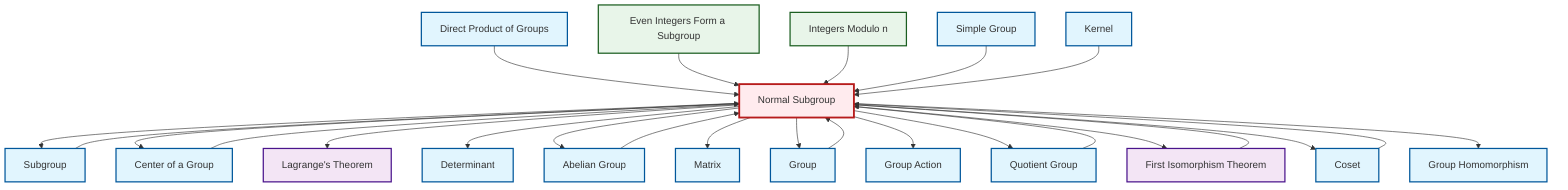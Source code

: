 graph TD
    classDef definition fill:#e1f5fe,stroke:#01579b,stroke-width:2px
    classDef theorem fill:#f3e5f5,stroke:#4a148c,stroke-width:2px
    classDef axiom fill:#fff3e0,stroke:#e65100,stroke-width:2px
    classDef example fill:#e8f5e9,stroke:#1b5e20,stroke-width:2px
    classDef current fill:#ffebee,stroke:#b71c1c,stroke-width:3px
    def-kernel["Kernel"]:::definition
    ex-even-integers-subgroup["Even Integers Form a Subgroup"]:::example
    def-quotient-group["Quotient Group"]:::definition
    def-group["Group"]:::definition
    def-group-action["Group Action"]:::definition
    def-matrix["Matrix"]:::definition
    def-homomorphism["Group Homomorphism"]:::definition
    def-center-of-group["Center of a Group"]:::definition
    def-direct-product["Direct Product of Groups"]:::definition
    def-subgroup["Subgroup"]:::definition
    thm-first-isomorphism["First Isomorphism Theorem"]:::theorem
    def-determinant["Determinant"]:::definition
    ex-quotient-integers-mod-n["Integers Modulo n"]:::example
    thm-lagrange["Lagrange's Theorem"]:::theorem
    def-normal-subgroup["Normal Subgroup"]:::definition
    def-coset["Coset"]:::definition
    def-abelian-group["Abelian Group"]:::definition
    def-simple-group["Simple Group"]:::definition
    def-normal-subgroup --> def-subgroup
    thm-first-isomorphism --> def-normal-subgroup
    def-direct-product --> def-normal-subgroup
    def-quotient-group --> def-normal-subgroup
    def-normal-subgroup --> def-center-of-group
    def-normal-subgroup --> thm-lagrange
    def-abelian-group --> def-normal-subgroup
    ex-even-integers-subgroup --> def-normal-subgroup
    ex-quotient-integers-mod-n --> def-normal-subgroup
    def-normal-subgroup --> def-determinant
    def-simple-group --> def-normal-subgroup
    def-normal-subgroup --> def-abelian-group
    def-normal-subgroup --> def-matrix
    def-subgroup --> def-normal-subgroup
    def-center-of-group --> def-normal-subgroup
    def-normal-subgroup --> def-group
    def-kernel --> def-normal-subgroup
    def-normal-subgroup --> def-group-action
    def-normal-subgroup --> def-quotient-group
    def-normal-subgroup --> thm-first-isomorphism
    def-normal-subgroup --> def-coset
    def-coset --> def-normal-subgroup
    def-normal-subgroup --> def-homomorphism
    def-group --> def-normal-subgroup
    class def-normal-subgroup current